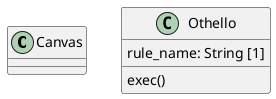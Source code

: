 @startuml{othello.png}
class Canvas
class "Othello" as Othello {
  rule_name: String [1]
  exec()
}
@enduml


